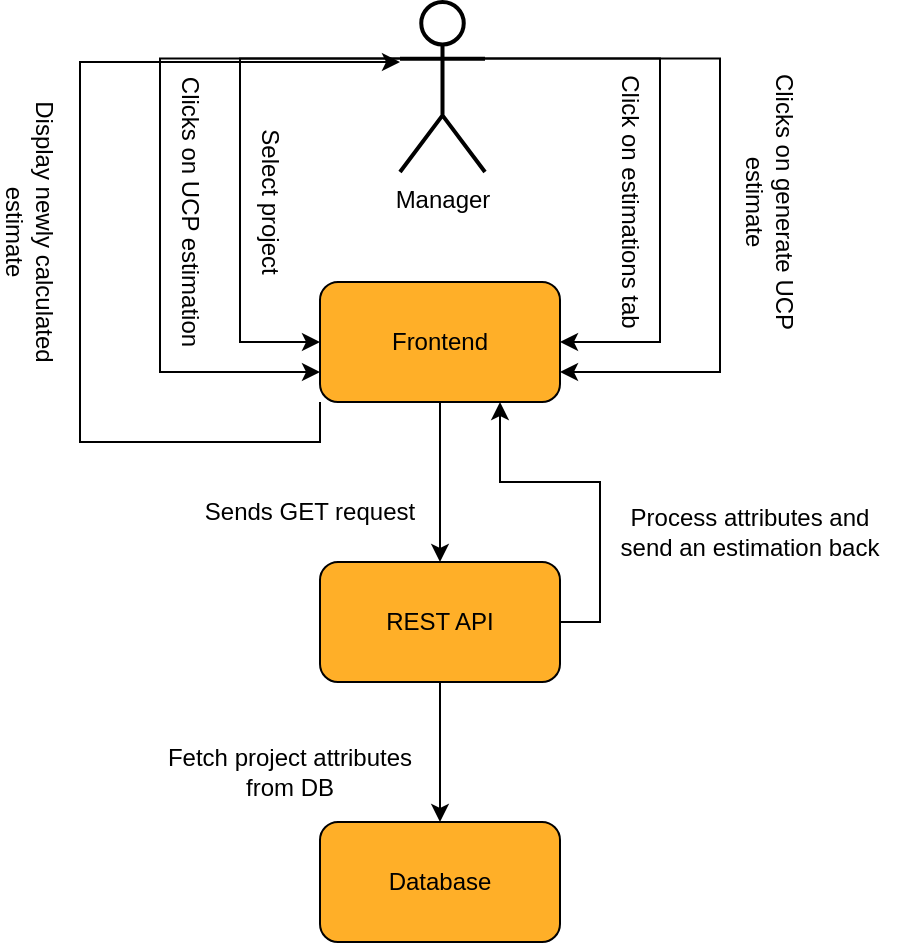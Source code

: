 <mxfile version="16.4.3" type="device"><diagram id="BTOAArI3ceX8Xr7DQ8cC" name="Page-1"><mxGraphModel dx="1480" dy="472" grid="1" gridSize="10" guides="1" tooltips="1" connect="1" arrows="1" fold="1" page="1" pageScale="1" pageWidth="850" pageHeight="1100" math="0" shadow="0"><root><mxCell id="0"/><mxCell id="1" parent="0"/><mxCell id="YnfTh4uKhQXfdq957dXn-2" value="" style="group;fontSize=12;" parent="1" vertex="1" connectable="0"><mxGeometry x="-380" y="410" width="120" height="60" as="geometry"/></mxCell><mxCell id="YnfTh4uKhQXfdq957dXn-3" value="" style="rounded=1;whiteSpace=wrap;html=1;fillColor=#FFAF28;fontSize=12;" parent="YnfTh4uKhQXfdq957dXn-2" vertex="1"><mxGeometry width="120" height="60" as="geometry"/></mxCell><mxCell id="YnfTh4uKhQXfdq957dXn-4" value="&lt;font style=&quot;font-size: 12px;&quot;&gt;Frontend&lt;/font&gt;" style="text;html=1;strokeColor=none;fillColor=none;align=center;verticalAlign=middle;whiteSpace=wrap;rounded=0;fontSize=12;" parent="YnfTh4uKhQXfdq957dXn-2" vertex="1"><mxGeometry x="30" y="15" width="60" height="30" as="geometry"/></mxCell><mxCell id="YnfTh4uKhQXfdq957dXn-5" value="" style="group;fontSize=12;" parent="1" vertex="1" connectable="0"><mxGeometry x="-380" y="550" width="120" height="60" as="geometry"/></mxCell><mxCell id="YnfTh4uKhQXfdq957dXn-6" value="" style="rounded=1;whiteSpace=wrap;html=1;fillColor=#FFAF28;fontSize=12;" parent="YnfTh4uKhQXfdq957dXn-5" vertex="1"><mxGeometry width="120" height="60" as="geometry"/></mxCell><mxCell id="YnfTh4uKhQXfdq957dXn-7" value="&lt;font style=&quot;font-size: 12px;&quot;&gt;REST API&lt;/font&gt;" style="text;html=1;strokeColor=none;fillColor=none;align=center;verticalAlign=middle;whiteSpace=wrap;rounded=0;fontSize=12;" parent="YnfTh4uKhQXfdq957dXn-5" vertex="1"><mxGeometry x="30" y="15" width="60" height="30" as="geometry"/></mxCell><mxCell id="OoulVQJ_j5j_8z4DEkck-1" style="edgeStyle=orthogonalEdgeStyle;rounded=0;orthogonalLoop=1;jettySize=auto;html=1;exitX=1;exitY=0.333;exitDx=0;exitDy=0;exitPerimeter=0;entryX=1;entryY=0.75;entryDx=0;entryDy=0;" edge="1" parent="1" source="YnfTh4uKhQXfdq957dXn-9" target="YnfTh4uKhQXfdq957dXn-3"><mxGeometry relative="1" as="geometry"><Array as="points"><mxPoint x="-180" y="298"/><mxPoint x="-180" y="455"/></Array></mxGeometry></mxCell><mxCell id="OoulVQJ_j5j_8z4DEkck-2" style="edgeStyle=orthogonalEdgeStyle;rounded=0;orthogonalLoop=1;jettySize=auto;html=1;exitX=0;exitY=0.333;exitDx=0;exitDy=0;exitPerimeter=0;entryX=0;entryY=0.5;entryDx=0;entryDy=0;" edge="1" parent="1" source="YnfTh4uKhQXfdq957dXn-9" target="YnfTh4uKhQXfdq957dXn-3"><mxGeometry relative="1" as="geometry"><Array as="points"><mxPoint x="-420" y="298"/><mxPoint x="-420" y="440"/></Array></mxGeometry></mxCell><mxCell id="OoulVQJ_j5j_8z4DEkck-3" style="edgeStyle=orthogonalEdgeStyle;rounded=0;orthogonalLoop=1;jettySize=auto;html=1;exitX=0;exitY=0.333;exitDx=0;exitDy=0;exitPerimeter=0;entryX=0;entryY=0.75;entryDx=0;entryDy=0;" edge="1" parent="1" source="YnfTh4uKhQXfdq957dXn-9" target="YnfTh4uKhQXfdq957dXn-3"><mxGeometry relative="1" as="geometry"><Array as="points"><mxPoint x="-460" y="298"/><mxPoint x="-460" y="455"/></Array></mxGeometry></mxCell><mxCell id="OoulVQJ_j5j_8z4DEkck-12" style="edgeStyle=orthogonalEdgeStyle;rounded=0;orthogonalLoop=1;jettySize=auto;html=1;exitX=1;exitY=0.333;exitDx=0;exitDy=0;exitPerimeter=0;entryX=1;entryY=0.5;entryDx=0;entryDy=0;" edge="1" parent="1" source="YnfTh4uKhQXfdq957dXn-9" target="YnfTh4uKhQXfdq957dXn-3"><mxGeometry relative="1" as="geometry"><Array as="points"><mxPoint x="-210" y="298"/><mxPoint x="-210" y="440"/></Array></mxGeometry></mxCell><mxCell id="YnfTh4uKhQXfdq957dXn-9" value="Manager" style="shape=umlActor;verticalLabelPosition=bottom;verticalAlign=top;html=1;outlineConnect=0;rounded=1;strokeWidth=2;fontSize=12;" parent="1" vertex="1"><mxGeometry x="-340" y="270" width="42.5" height="85" as="geometry"/></mxCell><mxCell id="YnfTh4uKhQXfdq957dXn-11" value="" style="group;fontSize=12;" parent="1" vertex="1" connectable="0"><mxGeometry x="-380" y="680" width="120" height="60" as="geometry"/></mxCell><mxCell id="YnfTh4uKhQXfdq957dXn-12" value="" style="rounded=1;whiteSpace=wrap;html=1;fillColor=#FFAF28;fontSize=12;" parent="YnfTh4uKhQXfdq957dXn-11" vertex="1"><mxGeometry width="120" height="60" as="geometry"/></mxCell><mxCell id="YnfTh4uKhQXfdq957dXn-13" value="&lt;font style=&quot;font-size: 12px&quot;&gt;Database&lt;/font&gt;" style="text;html=1;strokeColor=none;fillColor=none;align=center;verticalAlign=middle;whiteSpace=wrap;rounded=0;fontSize=12;" parent="YnfTh4uKhQXfdq957dXn-11" vertex="1"><mxGeometry x="30" y="15" width="60" height="30" as="geometry"/></mxCell><mxCell id="YnfTh4uKhQXfdq957dXn-16" value="Select project" style="text;html=1;strokeColor=none;fillColor=none;align=center;verticalAlign=middle;whiteSpace=wrap;rounded=0;rotation=90;" parent="1" vertex="1"><mxGeometry x="-480" y="355" width="150" height="30" as="geometry"/></mxCell><mxCell id="YnfTh4uKhQXfdq957dXn-40" value="Clicks on UCP estimation" style="text;html=1;strokeColor=none;fillColor=none;align=center;verticalAlign=middle;whiteSpace=wrap;rounded=0;rotation=90;" parent="1" vertex="1"><mxGeometry x="-520" y="360" width="150" height="30" as="geometry"/></mxCell><mxCell id="YnfTh4uKhQXfdq957dXn-42" value="Clicks on generate UCP estimate" style="text;html=1;strokeColor=none;fillColor=none;align=center;verticalAlign=middle;whiteSpace=wrap;rounded=0;rotation=90;" parent="1" vertex="1"><mxGeometry x="-230" y="355" width="150" height="30" as="geometry"/></mxCell><mxCell id="YnfTh4uKhQXfdq957dXn-44" value="Sends GET request" style="text;html=1;strokeColor=none;fillColor=none;align=center;verticalAlign=middle;whiteSpace=wrap;rounded=0;" parent="1" vertex="1"><mxGeometry x="-460" y="510" width="150" height="30" as="geometry"/></mxCell><mxCell id="YnfTh4uKhQXfdq957dXn-46" value="Fetch project attributes from DB" style="text;html=1;strokeColor=none;fillColor=none;align=center;verticalAlign=middle;whiteSpace=wrap;rounded=0;" parent="1" vertex="1"><mxGeometry x="-470" y="640" width="150" height="30" as="geometry"/></mxCell><mxCell id="OoulVQJ_j5j_8z4DEkck-6" style="edgeStyle=orthogonalEdgeStyle;rounded=0;orthogonalLoop=1;jettySize=auto;html=1;exitX=0;exitY=1;exitDx=0;exitDy=0;" edge="1" parent="1" source="YnfTh4uKhQXfdq957dXn-3"><mxGeometry relative="1" as="geometry"><mxPoint x="-340" y="300" as="targetPoint"/><Array as="points"><mxPoint x="-380" y="490"/><mxPoint x="-500" y="490"/><mxPoint x="-500" y="300"/></Array></mxGeometry></mxCell><mxCell id="OoulVQJ_j5j_8z4DEkck-8" style="edgeStyle=orthogonalEdgeStyle;rounded=0;orthogonalLoop=1;jettySize=auto;html=1;exitX=0.5;exitY=1;exitDx=0;exitDy=0;entryX=0.5;entryY=0;entryDx=0;entryDy=0;" edge="1" parent="1" source="YnfTh4uKhQXfdq957dXn-3" target="YnfTh4uKhQXfdq957dXn-6"><mxGeometry relative="1" as="geometry"/></mxCell><mxCell id="OoulVQJ_j5j_8z4DEkck-9" style="edgeStyle=orthogonalEdgeStyle;rounded=0;orthogonalLoop=1;jettySize=auto;html=1;exitX=1;exitY=0.5;exitDx=0;exitDy=0;entryX=0.75;entryY=1;entryDx=0;entryDy=0;" edge="1" parent="1" source="YnfTh4uKhQXfdq957dXn-6" target="YnfTh4uKhQXfdq957dXn-3"><mxGeometry relative="1" as="geometry"/></mxCell><mxCell id="OoulVQJ_j5j_8z4DEkck-10" style="edgeStyle=orthogonalEdgeStyle;rounded=0;orthogonalLoop=1;jettySize=auto;html=1;exitX=0.5;exitY=1;exitDx=0;exitDy=0;" edge="1" parent="1" source="YnfTh4uKhQXfdq957dXn-6" target="YnfTh4uKhQXfdq957dXn-12"><mxGeometry relative="1" as="geometry"/></mxCell><mxCell id="YnfTh4uKhQXfdq957dXn-52" value="Display newly calculated estimate" style="text;html=1;strokeColor=none;fillColor=none;align=center;verticalAlign=middle;whiteSpace=wrap;rounded=0;rotation=90;" parent="1" vertex="1"><mxGeometry x="-600" y="370" width="150" height="30" as="geometry"/></mxCell><mxCell id="YnfTh4uKhQXfdq957dXn-18" value="Click on estimations tab" style="text;html=1;strokeColor=none;fillColor=none;align=center;verticalAlign=middle;whiteSpace=wrap;rounded=0;rotation=90;" parent="1" vertex="1"><mxGeometry x="-300" y="355" width="150" height="30" as="geometry"/></mxCell><mxCell id="YnfTh4uKhQXfdq957dXn-49" value="Process attributes and send an estimation back" style="text;html=1;strokeColor=none;fillColor=none;align=center;verticalAlign=middle;whiteSpace=wrap;rounded=0;" parent="1" vertex="1"><mxGeometry x="-240" y="520" width="150" height="30" as="geometry"/></mxCell></root></mxGraphModel></diagram></mxfile>